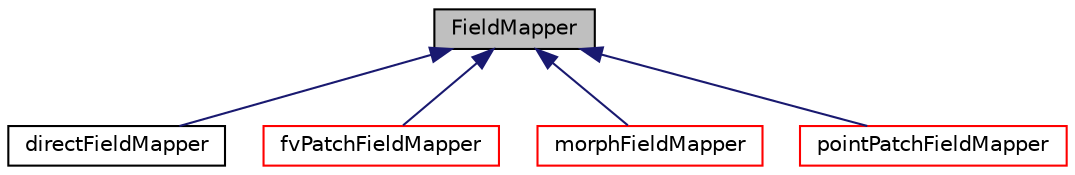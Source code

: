 digraph "FieldMapper"
{
  bgcolor="transparent";
  edge [fontname="Helvetica",fontsize="10",labelfontname="Helvetica",labelfontsize="10"];
  node [fontname="Helvetica",fontsize="10",shape=record];
  Node1 [label="FieldMapper",height=0.2,width=0.4,color="black", fillcolor="grey75", style="filled", fontcolor="black"];
  Node1 -> Node2 [dir="back",color="midnightblue",fontsize="10",style="solid",fontname="Helvetica"];
  Node2 [label="directFieldMapper",height=0.2,width=0.4,color="black",URL="$a00539.html",tooltip="FieldMapper with direct mapping. "];
  Node1 -> Node3 [dir="back",color="midnightblue",fontsize="10",style="solid",fontname="Helvetica"];
  Node3 [label="fvPatchFieldMapper",height=0.2,width=0.4,color="red",URL="$a00887.html",tooltip="Foam::fvPatchFieldMapper. "];
  Node1 -> Node4 [dir="back",color="midnightblue",fontsize="10",style="solid",fontname="Helvetica"];
  Node4 [label="morphFieldMapper",height=0.2,width=0.4,color="red",URL="$a01526.html",tooltip="Abstract base class to hold the Field mapping for mesh morphs. "];
  Node1 -> Node5 [dir="back",color="midnightblue",fontsize="10",style="solid",fontname="Helvetica"];
  Node5 [label="pointPatchFieldMapper",height=0.2,width=0.4,color="red",URL="$a01894.html",tooltip="Foam::pointPatchFieldMapper. "];
}
